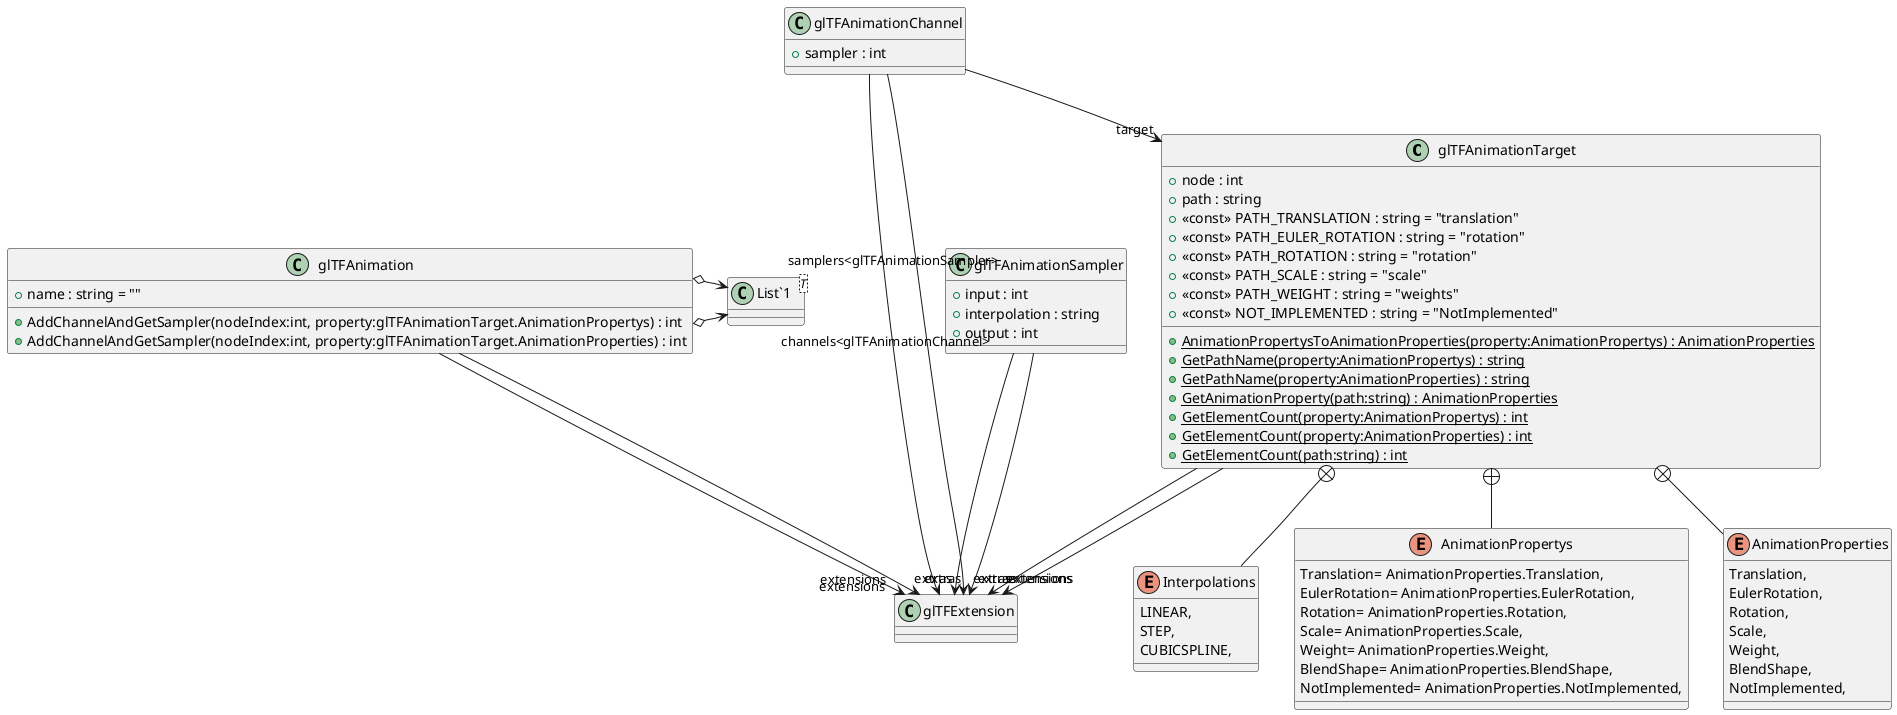 @startuml
class glTFAnimationTarget {
    + node : int
    + path : string
    + <<const>> PATH_TRANSLATION : string = "translation"
    + <<const>> PATH_EULER_ROTATION : string = "rotation"
    + <<const>> PATH_ROTATION : string = "rotation"
    + <<const>> PATH_SCALE : string = "scale"
    + <<const>> PATH_WEIGHT : string = "weights"
    + <<const>> NOT_IMPLEMENTED : string = "NotImplemented"
    + {static} AnimationPropertysToAnimationProperties(property:AnimationPropertys) : AnimationProperties
    + {static} GetPathName(property:AnimationPropertys) : string
    + {static} GetPathName(property:AnimationProperties) : string
    + {static} GetAnimationProperty(path:string) : AnimationProperties
    + {static} GetElementCount(property:AnimationPropertys) : int
    + {static} GetElementCount(property:AnimationProperties) : int
    + {static} GetElementCount(path:string) : int
}
class glTFAnimationChannel {
    + sampler : int
}
class glTFAnimationSampler {
    + input : int
    + interpolation : string
    + output : int
}
class glTFAnimation {
    + name : string = ""
    + AddChannelAndGetSampler(nodeIndex:int, property:glTFAnimationTarget.AnimationPropertys) : int
    + AddChannelAndGetSampler(nodeIndex:int, property:glTFAnimationTarget.AnimationProperties) : int
}
enum Interpolations {
    LINEAR,
    STEP,
    CUBICSPLINE,
}
enum AnimationPropertys {
    Translation= AnimationProperties.Translation,
    EulerRotation= AnimationProperties.EulerRotation,
    Rotation= AnimationProperties.Rotation,
    Scale= AnimationProperties.Scale,
    Weight= AnimationProperties.Weight,
    BlendShape= AnimationProperties.BlendShape,
    NotImplemented= AnimationProperties.NotImplemented,
}
enum AnimationProperties {
    Translation,
    EulerRotation,
    Rotation,
    Scale,
    Weight,
    BlendShape,
    NotImplemented,
}
class "List`1"<T> {
}
glTFAnimationTarget --> "extensions" glTFExtension
glTFAnimationTarget --> "extras" glTFExtension
glTFAnimationChannel --> "target" glTFAnimationTarget
glTFAnimationChannel --> "extensions" glTFExtension
glTFAnimationChannel --> "extras" glTFExtension
glTFAnimationSampler --> "extensions" glTFExtension
glTFAnimationSampler --> "extras" glTFExtension
glTFAnimation o-> "channels<glTFAnimationChannel>" "List`1"
glTFAnimation o-> "samplers<glTFAnimationSampler>" "List`1"
glTFAnimation --> "extensions" glTFExtension
glTFAnimation --> "extras" glTFExtension
glTFAnimationTarget +-- Interpolations
glTFAnimationTarget +-- AnimationPropertys
glTFAnimationTarget +-- AnimationProperties
@enduml
